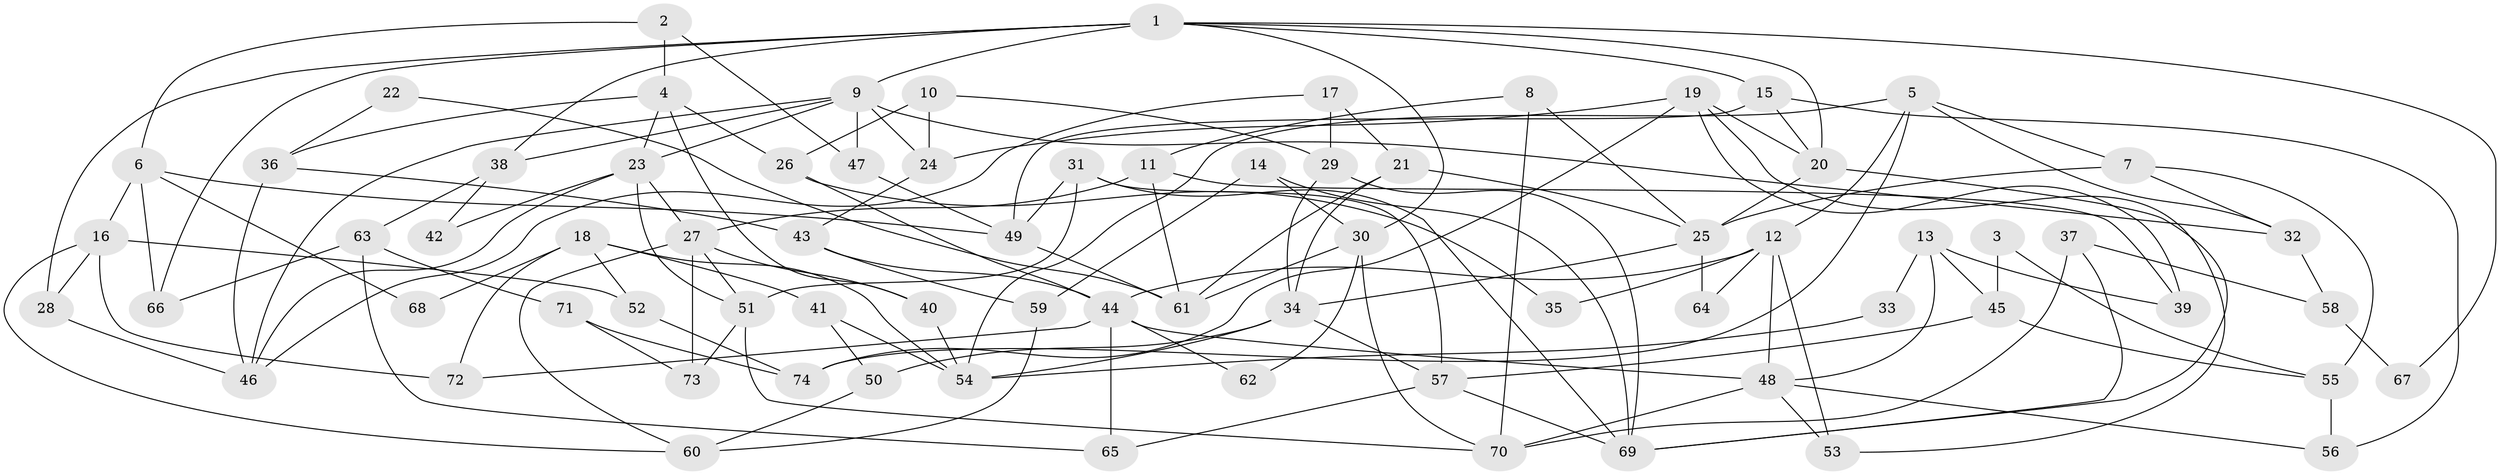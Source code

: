 // coarse degree distribution, {8: 0.0392156862745098, 3: 0.2549019607843137, 5: 0.17647058823529413, 6: 0.11764705882352941, 7: 0.11764705882352941, 4: 0.1568627450980392, 2: 0.11764705882352941, 10: 0.0196078431372549}
// Generated by graph-tools (version 1.1) at 2025/23/03/03/25 07:23:59]
// undirected, 74 vertices, 148 edges
graph export_dot {
graph [start="1"]
  node [color=gray90,style=filled];
  1;
  2;
  3;
  4;
  5;
  6;
  7;
  8;
  9;
  10;
  11;
  12;
  13;
  14;
  15;
  16;
  17;
  18;
  19;
  20;
  21;
  22;
  23;
  24;
  25;
  26;
  27;
  28;
  29;
  30;
  31;
  32;
  33;
  34;
  35;
  36;
  37;
  38;
  39;
  40;
  41;
  42;
  43;
  44;
  45;
  46;
  47;
  48;
  49;
  50;
  51;
  52;
  53;
  54;
  55;
  56;
  57;
  58;
  59;
  60;
  61;
  62;
  63;
  64;
  65;
  66;
  67;
  68;
  69;
  70;
  71;
  72;
  73;
  74;
  1 -- 38;
  1 -- 9;
  1 -- 15;
  1 -- 20;
  1 -- 28;
  1 -- 30;
  1 -- 66;
  1 -- 67;
  2 -- 47;
  2 -- 6;
  2 -- 4;
  3 -- 45;
  3 -- 55;
  4 -- 23;
  4 -- 26;
  4 -- 36;
  4 -- 40;
  5 -- 32;
  5 -- 74;
  5 -- 7;
  5 -- 12;
  5 -- 54;
  6 -- 16;
  6 -- 49;
  6 -- 66;
  6 -- 68;
  7 -- 25;
  7 -- 32;
  7 -- 55;
  8 -- 25;
  8 -- 70;
  8 -- 11;
  9 -- 23;
  9 -- 24;
  9 -- 32;
  9 -- 38;
  9 -- 46;
  9 -- 47;
  10 -- 24;
  10 -- 29;
  10 -- 26;
  11 -- 61;
  11 -- 27;
  11 -- 39;
  12 -- 48;
  12 -- 35;
  12 -- 44;
  12 -- 53;
  12 -- 64;
  13 -- 48;
  13 -- 39;
  13 -- 33;
  13 -- 45;
  14 -- 69;
  14 -- 30;
  14 -- 59;
  15 -- 49;
  15 -- 20;
  15 -- 56;
  16 -- 60;
  16 -- 28;
  16 -- 52;
  16 -- 72;
  17 -- 29;
  17 -- 46;
  17 -- 21;
  18 -- 54;
  18 -- 72;
  18 -- 41;
  18 -- 52;
  18 -- 68;
  19 -- 20;
  19 -- 53;
  19 -- 24;
  19 -- 39;
  19 -- 74;
  20 -- 25;
  20 -- 69;
  21 -- 25;
  21 -- 34;
  21 -- 61;
  22 -- 36;
  22 -- 61;
  23 -- 27;
  23 -- 46;
  23 -- 42;
  23 -- 51;
  24 -- 43;
  25 -- 34;
  25 -- 64;
  26 -- 35;
  26 -- 44;
  27 -- 51;
  27 -- 40;
  27 -- 60;
  27 -- 73;
  28 -- 46;
  29 -- 69;
  29 -- 34;
  30 -- 70;
  30 -- 61;
  30 -- 62;
  31 -- 57;
  31 -- 51;
  31 -- 49;
  31 -- 69;
  32 -- 58;
  33 -- 54;
  34 -- 54;
  34 -- 50;
  34 -- 57;
  36 -- 43;
  36 -- 46;
  37 -- 69;
  37 -- 70;
  37 -- 58;
  38 -- 63;
  38 -- 42;
  40 -- 54;
  41 -- 54;
  41 -- 50;
  43 -- 59;
  43 -- 44;
  44 -- 48;
  44 -- 62;
  44 -- 65;
  44 -- 72;
  45 -- 57;
  45 -- 55;
  47 -- 49;
  48 -- 56;
  48 -- 53;
  48 -- 70;
  49 -- 61;
  50 -- 60;
  51 -- 73;
  51 -- 70;
  52 -- 74;
  55 -- 56;
  57 -- 69;
  57 -- 65;
  58 -- 67;
  59 -- 60;
  63 -- 65;
  63 -- 66;
  63 -- 71;
  71 -- 74;
  71 -- 73;
}
